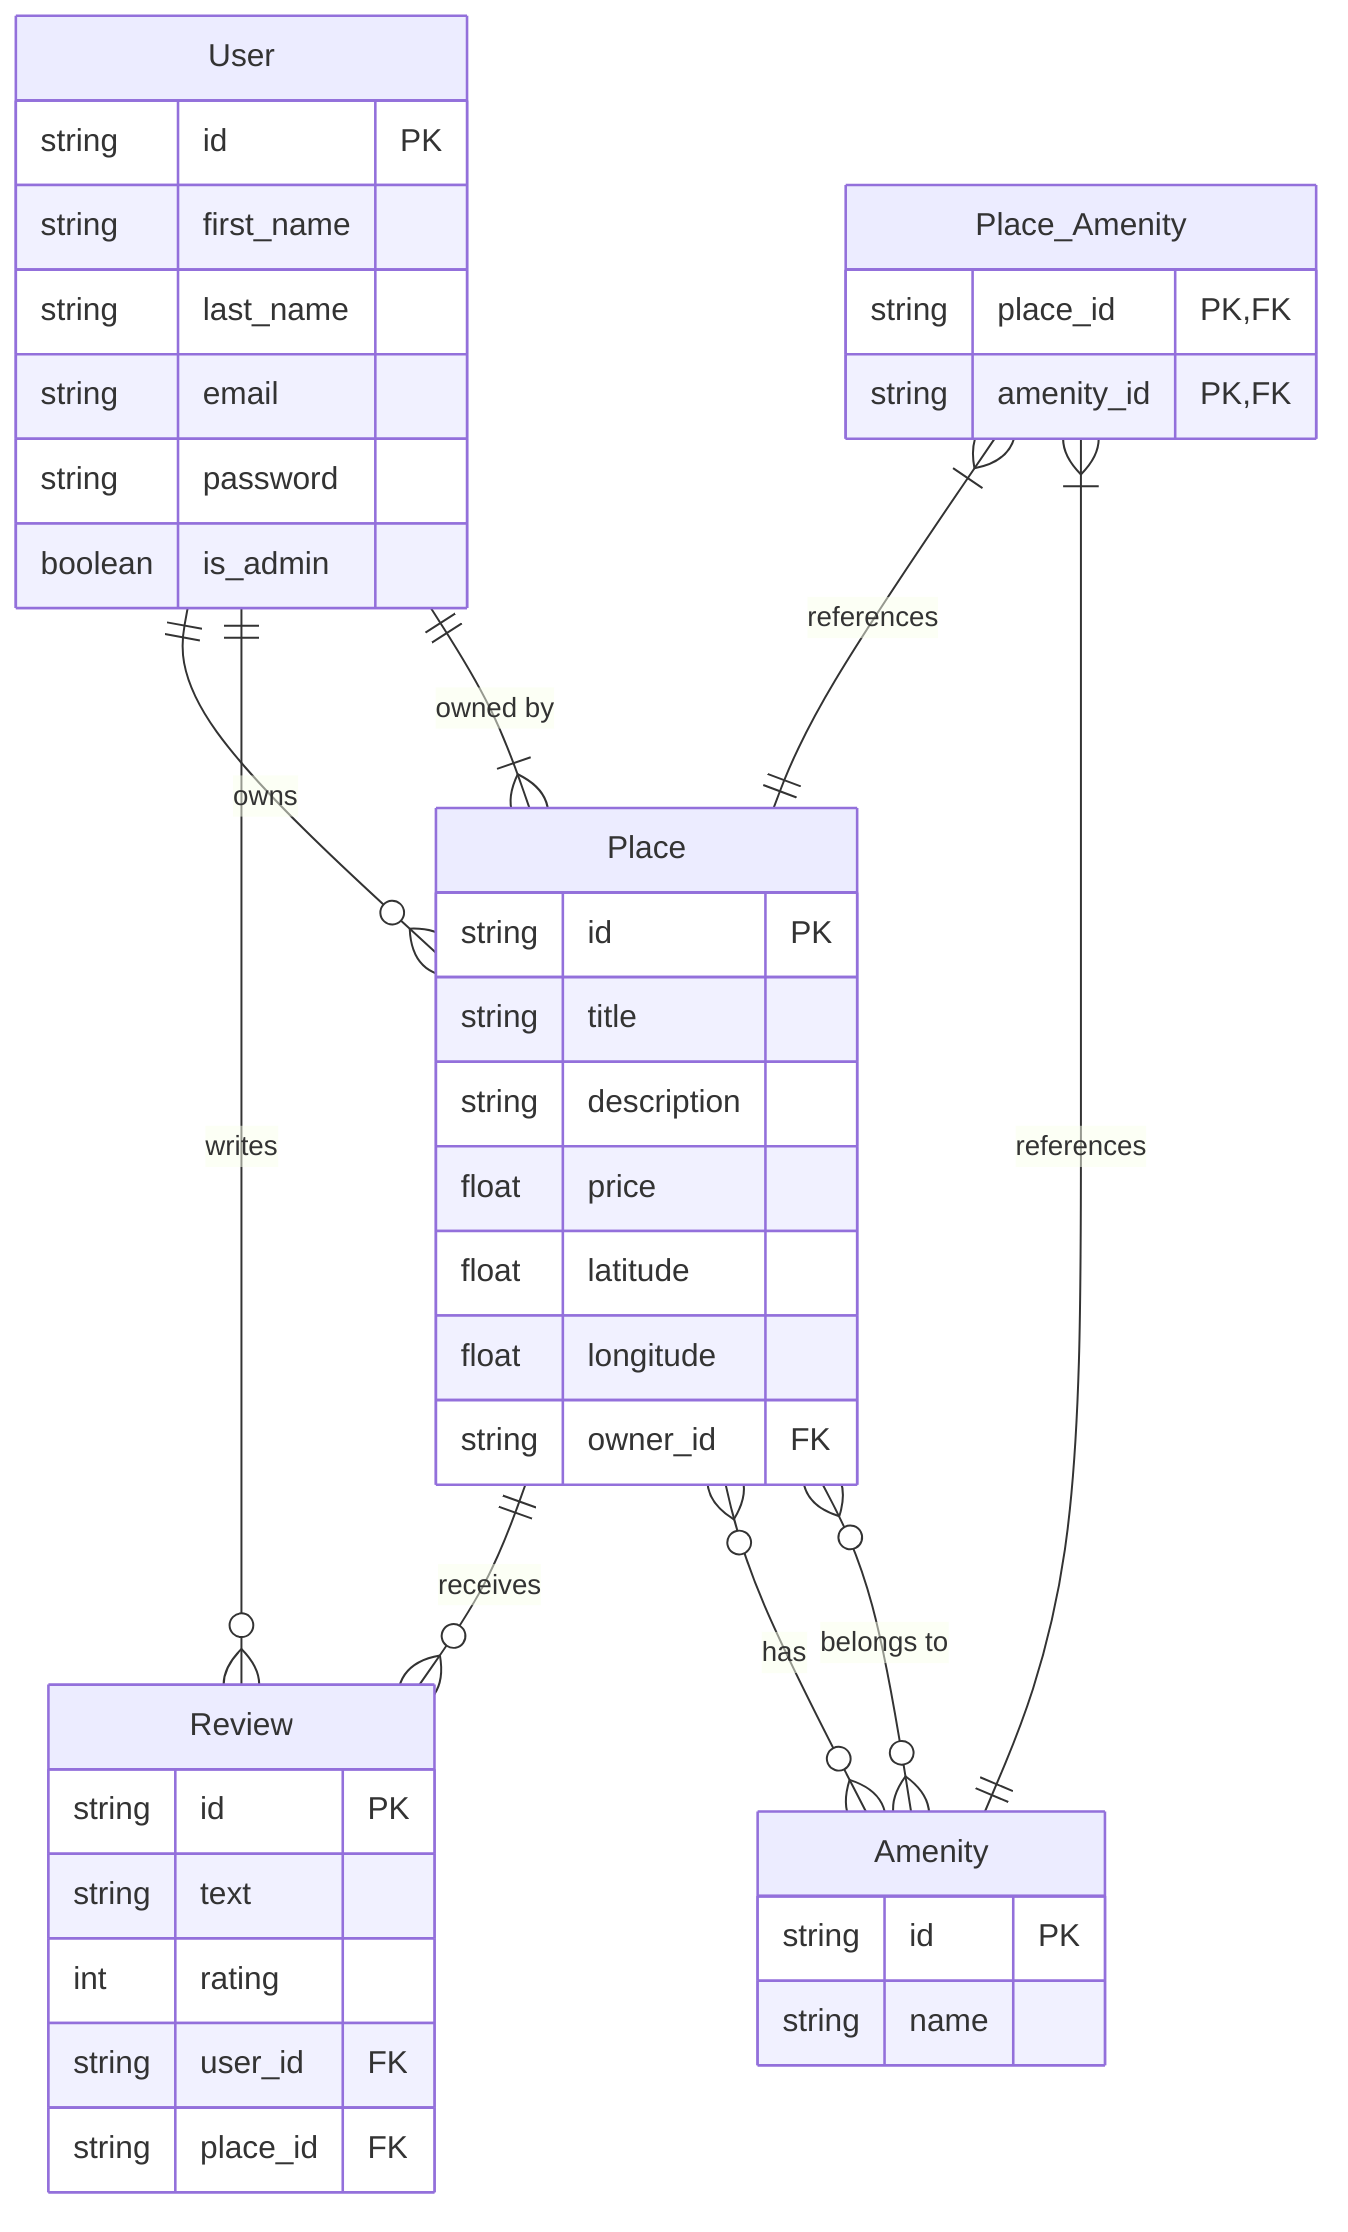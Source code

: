 erDiagram
    User ||--o{ Place : "owns"
    User ||--o{ Review : "writes"
    Place ||--o{ Review : "receives"
    Place }|--|| User : "owned by"
    Place }o--o{ Amenity : "has"
    Amenity }o--o{ Place : "belongs to"
    Place_Amenity }|--|| Place : "references"
    Place_Amenity }|--|| Amenity : "references"

    User {
        string id PK
        string first_name
        string last_name
        string email
        string password
        boolean is_admin
    }

    Place {
        string id PK
        string title
        string description
        float price
        float latitude
        float longitude
        string owner_id FK
    }

    Review {
        string id PK
        string text
        int rating
        string user_id FK
        string place_id FK
    }

    Amenity {
        string id PK
        string name
    }

    Place_Amenity {
        string place_id PK,FK
        string amenity_id PK,FK
    }